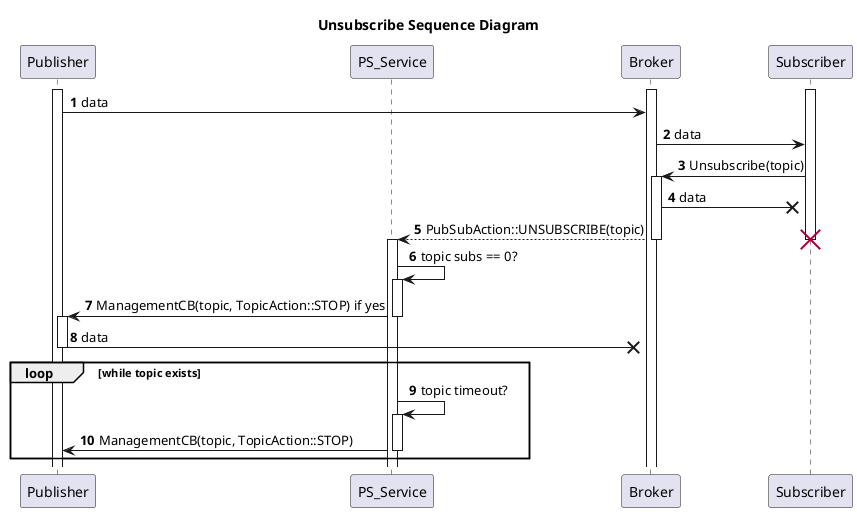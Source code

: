 @startuml unsubscribe sequence diagram
title Unsubscribe Sequence Diagram
autonumber
activate Publisher
participant PS_Service
activate Broker
activate Subscriber

Publisher -> Broker : data
Broker -> Subscriber : data
Subscriber -> Broker : Unsubscribe(topic)
activate Broker
Broker ->x Subscriber: data
Broker --> PS_Service : PubSubAction::UNSUBSCRIBE(topic)
deactivate Broker
destroy Subscriber
activate PS_Service
PS_Service -> PS_Service : topic subs == 0?
activate PS_Service
PS_Service -> Publisher : ManagementCB(topic, TopicAction::STOP) if yes
deactivate PS_Service
activate Publisher
Publisher ->x Broker : data
deactivate Publisher
loop while topic exists
    PS_Service -> PS_Service : topic timeout?
    activate PS_Service
    PS_Service -> Publisher : ManagementCB(topic, TopicAction::STOP)
    deactivate PS_Service
end
@enduml
